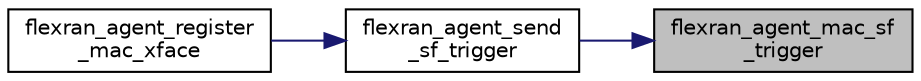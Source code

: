 digraph "flexran_agent_mac_sf_trigger"
{
 // LATEX_PDF_SIZE
  edge [fontname="Helvetica",fontsize="10",labelfontname="Helvetica",labelfontsize="10"];
  node [fontname="Helvetica",fontsize="10",shape=record];
  rankdir="RL";
  Node1 [label="flexran_agent_mac_sf\l_trigger",height=0.2,width=0.4,color="black", fillcolor="grey75", style="filled", fontcolor="black",tooltip=" "];
  Node1 -> Node2 [dir="back",color="midnightblue",fontsize="10",style="solid",fontname="Helvetica"];
  Node2 [label="flexran_agent_send\l_sf_trigger",height=0.2,width=0.4,color="black", fillcolor="white", style="filled",URL="$flexran__agent__mac_8h.html#a593a6e1514ab634d62c99ce1ee0aba39",tooltip=" "];
  Node2 -> Node3 [dir="back",color="midnightblue",fontsize="10",style="solid",fontname="Helvetica"];
  Node3 [label="flexran_agent_register\l_mac_xface",height=0.2,width=0.4,color="black", fillcolor="white", style="filled",URL="$flexran__agent__mac_8h.html#a02c0651723d60613f89fb4aed1e53103",tooltip=" "];
}
